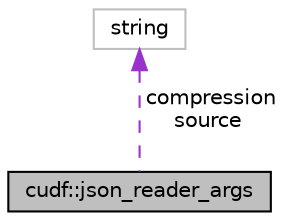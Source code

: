 digraph "cudf::json_reader_args"
{
  edge [fontname="Helvetica",fontsize="10",labelfontname="Helvetica",labelfontsize="10"];
  node [fontname="Helvetica",fontsize="10",shape=record];
  Node1 [label="cudf::json_reader_args",height=0.2,width=0.4,color="black", fillcolor="grey75", style="filled", fontcolor="black"];
  Node2 -> Node1 [dir="back",color="darkorchid3",fontsize="10",style="dashed",label=" compression\nsource" ,fontname="Helvetica"];
  Node2 [label="string",height=0.2,width=0.4,color="grey75", fillcolor="white", style="filled"];
}
